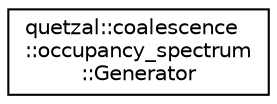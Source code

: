 digraph "Graphical Class Hierarchy"
{
 // LATEX_PDF_SIZE
  edge [fontname="Helvetica",fontsize="10",labelfontname="Helvetica",labelfontsize="10"];
  node [fontname="Helvetica",fontsize="10",shape=record];
  rankdir="LR";
  Node0 [label="quetzal::coalescence\l::occupancy_spectrum\l::Generator",height=0.2,width=0.4,color="black", fillcolor="white", style="filled",URL="$structquetzal_1_1coalescence_1_1occupancy__spectrum_1_1_generator.html",tooltip="Generative algorithm for the occupancy spectra resulting from throwing n balls in m urns."];
}
